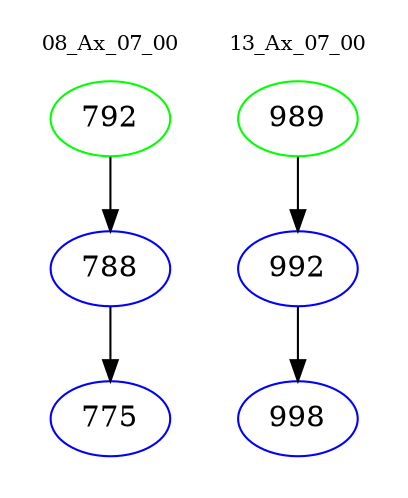 digraph{
subgraph cluster_0 {
color = white
label = "08_Ax_07_00";
fontsize=10;
T0_792 [label="792", color="green"]
T0_792 -> T0_788 [color="black"]
T0_788 [label="788", color="blue"]
T0_788 -> T0_775 [color="black"]
T0_775 [label="775", color="blue"]
}
subgraph cluster_1 {
color = white
label = "13_Ax_07_00";
fontsize=10;
T1_989 [label="989", color="green"]
T1_989 -> T1_992 [color="black"]
T1_992 [label="992", color="blue"]
T1_992 -> T1_998 [color="black"]
T1_998 [label="998", color="blue"]
}
}
